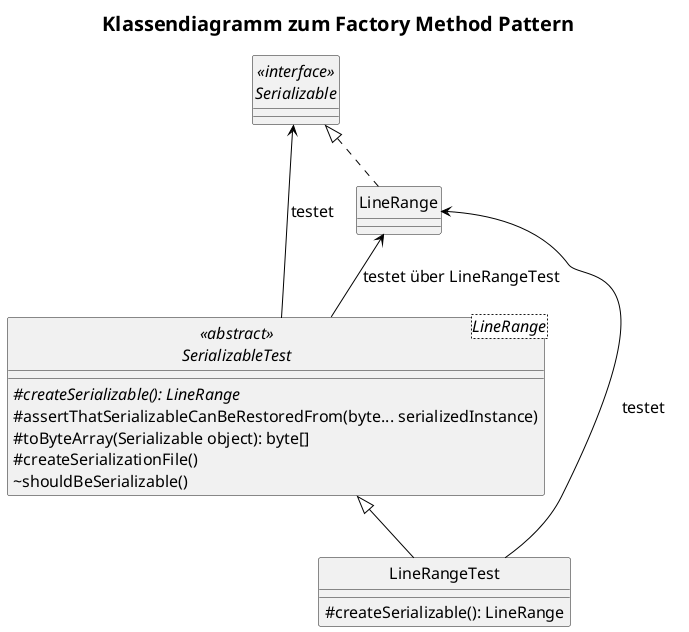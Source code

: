 @startuml

title Klassendiagramm zum Factory Method Pattern

skinparam arrowColor black
skinparam classFontName Arial
skinparam classAttributeIconSize 0
skinparam titleFontSize 20
skinparam defaultFontSize 16

hide circle

interface Serializable <<interface>>
abstract class SerializableTest <LineRange> <<abstract>> {
    {method} {abstract} #createSerializable(): LineRange
    {method} #assertThatSerializableCanBeRestoredFrom(byte... serializedInstance)
    {method} #toByteArray(Serializable object): byte[]
    {method} #createSerializationFile()
    {method} ~shouldBeSerializable()
}

class LineRange implements Serializable
class LineRangeTest extends SerializableTest {
    {method} #createSerializable(): LineRange
}

LineRange <-- LineRangeTest: testet
LineRange <-- SerializableTest: testet über LineRangeTest
Serializable <-- SerializableTest: testet

@enduml